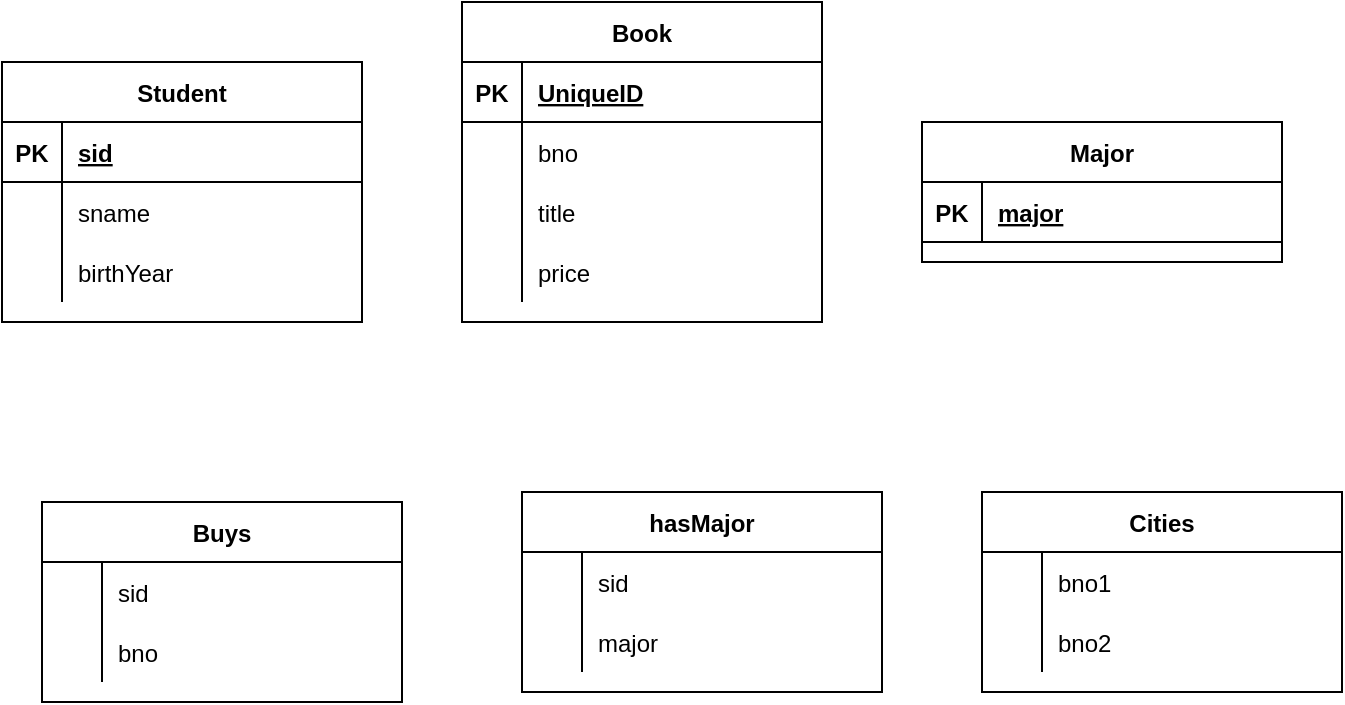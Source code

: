 <mxfile version="20.3.0" type="device"><diagram id="kV_m86KaDCoMdipgZjN0" name="Page-1"><mxGraphModel dx="1024" dy="731" grid="1" gridSize="10" guides="1" tooltips="1" connect="1" arrows="1" fold="1" page="1" pageScale="1" pageWidth="827" pageHeight="1169" math="0" shadow="0"><root><mxCell id="0"/><mxCell id="1" parent="0"/><mxCell id="B6XOdXU4gWW0ji4Sj3sP-22" value="Student" style="shape=table;startSize=30;container=1;collapsible=1;childLayout=tableLayout;fixedRows=1;rowLines=0;fontStyle=1;align=center;resizeLast=1;" vertex="1" parent="1"><mxGeometry x="50" y="120" width="180" height="130" as="geometry"/></mxCell><mxCell id="B6XOdXU4gWW0ji4Sj3sP-23" value="" style="shape=tableRow;horizontal=0;startSize=0;swimlaneHead=0;swimlaneBody=0;fillColor=none;collapsible=0;dropTarget=0;points=[[0,0.5],[1,0.5]];portConstraint=eastwest;top=0;left=0;right=0;bottom=1;" vertex="1" parent="B6XOdXU4gWW0ji4Sj3sP-22"><mxGeometry y="30" width="180" height="30" as="geometry"/></mxCell><mxCell id="B6XOdXU4gWW0ji4Sj3sP-24" value="PK" style="shape=partialRectangle;connectable=0;fillColor=none;top=0;left=0;bottom=0;right=0;fontStyle=1;overflow=hidden;" vertex="1" parent="B6XOdXU4gWW0ji4Sj3sP-23"><mxGeometry width="30" height="30" as="geometry"><mxRectangle width="30" height="30" as="alternateBounds"/></mxGeometry></mxCell><mxCell id="B6XOdXU4gWW0ji4Sj3sP-25" value="sid" style="shape=partialRectangle;connectable=0;fillColor=none;top=0;left=0;bottom=0;right=0;align=left;spacingLeft=6;fontStyle=5;overflow=hidden;" vertex="1" parent="B6XOdXU4gWW0ji4Sj3sP-23"><mxGeometry x="30" width="150" height="30" as="geometry"><mxRectangle width="150" height="30" as="alternateBounds"/></mxGeometry></mxCell><mxCell id="B6XOdXU4gWW0ji4Sj3sP-26" value="" style="shape=tableRow;horizontal=0;startSize=0;swimlaneHead=0;swimlaneBody=0;fillColor=none;collapsible=0;dropTarget=0;points=[[0,0.5],[1,0.5]];portConstraint=eastwest;top=0;left=0;right=0;bottom=0;" vertex="1" parent="B6XOdXU4gWW0ji4Sj3sP-22"><mxGeometry y="60" width="180" height="30" as="geometry"/></mxCell><mxCell id="B6XOdXU4gWW0ji4Sj3sP-27" value="" style="shape=partialRectangle;connectable=0;fillColor=none;top=0;left=0;bottom=0;right=0;editable=1;overflow=hidden;" vertex="1" parent="B6XOdXU4gWW0ji4Sj3sP-26"><mxGeometry width="30" height="30" as="geometry"><mxRectangle width="30" height="30" as="alternateBounds"/></mxGeometry></mxCell><mxCell id="B6XOdXU4gWW0ji4Sj3sP-28" value="sname" style="shape=partialRectangle;connectable=0;fillColor=none;top=0;left=0;bottom=0;right=0;align=left;spacingLeft=6;overflow=hidden;" vertex="1" parent="B6XOdXU4gWW0ji4Sj3sP-26"><mxGeometry x="30" width="150" height="30" as="geometry"><mxRectangle width="150" height="30" as="alternateBounds"/></mxGeometry></mxCell><mxCell id="B6XOdXU4gWW0ji4Sj3sP-29" value="" style="shape=tableRow;horizontal=0;startSize=0;swimlaneHead=0;swimlaneBody=0;fillColor=none;collapsible=0;dropTarget=0;points=[[0,0.5],[1,0.5]];portConstraint=eastwest;top=0;left=0;right=0;bottom=0;" vertex="1" parent="B6XOdXU4gWW0ji4Sj3sP-22"><mxGeometry y="90" width="180" height="30" as="geometry"/></mxCell><mxCell id="B6XOdXU4gWW0ji4Sj3sP-30" value="" style="shape=partialRectangle;connectable=0;fillColor=none;top=0;left=0;bottom=0;right=0;editable=1;overflow=hidden;" vertex="1" parent="B6XOdXU4gWW0ji4Sj3sP-29"><mxGeometry width="30" height="30" as="geometry"><mxRectangle width="30" height="30" as="alternateBounds"/></mxGeometry></mxCell><mxCell id="B6XOdXU4gWW0ji4Sj3sP-31" value="birthYear" style="shape=partialRectangle;connectable=0;fillColor=none;top=0;left=0;bottom=0;right=0;align=left;spacingLeft=6;overflow=hidden;" vertex="1" parent="B6XOdXU4gWW0ji4Sj3sP-29"><mxGeometry x="30" width="150" height="30" as="geometry"><mxRectangle width="150" height="30" as="alternateBounds"/></mxGeometry></mxCell><mxCell id="B6XOdXU4gWW0ji4Sj3sP-48" value="Book" style="shape=table;startSize=30;container=1;collapsible=1;childLayout=tableLayout;fixedRows=1;rowLines=0;fontStyle=1;align=center;resizeLast=1;" vertex="1" parent="1"><mxGeometry x="280" y="90" width="180" height="160" as="geometry"/></mxCell><mxCell id="B6XOdXU4gWW0ji4Sj3sP-49" value="" style="shape=tableRow;horizontal=0;startSize=0;swimlaneHead=0;swimlaneBody=0;fillColor=none;collapsible=0;dropTarget=0;points=[[0,0.5],[1,0.5]];portConstraint=eastwest;top=0;left=0;right=0;bottom=1;" vertex="1" parent="B6XOdXU4gWW0ji4Sj3sP-48"><mxGeometry y="30" width="180" height="30" as="geometry"/></mxCell><mxCell id="B6XOdXU4gWW0ji4Sj3sP-50" value="PK" style="shape=partialRectangle;connectable=0;fillColor=none;top=0;left=0;bottom=0;right=0;fontStyle=1;overflow=hidden;" vertex="1" parent="B6XOdXU4gWW0ji4Sj3sP-49"><mxGeometry width="30" height="30" as="geometry"><mxRectangle width="30" height="30" as="alternateBounds"/></mxGeometry></mxCell><mxCell id="B6XOdXU4gWW0ji4Sj3sP-51" value="UniqueID" style="shape=partialRectangle;connectable=0;fillColor=none;top=0;left=0;bottom=0;right=0;align=left;spacingLeft=6;fontStyle=5;overflow=hidden;" vertex="1" parent="B6XOdXU4gWW0ji4Sj3sP-49"><mxGeometry x="30" width="150" height="30" as="geometry"><mxRectangle width="150" height="30" as="alternateBounds"/></mxGeometry></mxCell><mxCell id="B6XOdXU4gWW0ji4Sj3sP-52" value="" style="shape=tableRow;horizontal=0;startSize=0;swimlaneHead=0;swimlaneBody=0;fillColor=none;collapsible=0;dropTarget=0;points=[[0,0.5],[1,0.5]];portConstraint=eastwest;top=0;left=0;right=0;bottom=0;" vertex="1" parent="B6XOdXU4gWW0ji4Sj3sP-48"><mxGeometry y="60" width="180" height="30" as="geometry"/></mxCell><mxCell id="B6XOdXU4gWW0ji4Sj3sP-53" value="" style="shape=partialRectangle;connectable=0;fillColor=none;top=0;left=0;bottom=0;right=0;editable=1;overflow=hidden;" vertex="1" parent="B6XOdXU4gWW0ji4Sj3sP-52"><mxGeometry width="30" height="30" as="geometry"><mxRectangle width="30" height="30" as="alternateBounds"/></mxGeometry></mxCell><mxCell id="B6XOdXU4gWW0ji4Sj3sP-54" value="bno" style="shape=partialRectangle;connectable=0;fillColor=none;top=0;left=0;bottom=0;right=0;align=left;spacingLeft=6;overflow=hidden;" vertex="1" parent="B6XOdXU4gWW0ji4Sj3sP-52"><mxGeometry x="30" width="150" height="30" as="geometry"><mxRectangle width="150" height="30" as="alternateBounds"/></mxGeometry></mxCell><mxCell id="B6XOdXU4gWW0ji4Sj3sP-55" value="" style="shape=tableRow;horizontal=0;startSize=0;swimlaneHead=0;swimlaneBody=0;fillColor=none;collapsible=0;dropTarget=0;points=[[0,0.5],[1,0.5]];portConstraint=eastwest;top=0;left=0;right=0;bottom=0;" vertex="1" parent="B6XOdXU4gWW0ji4Sj3sP-48"><mxGeometry y="90" width="180" height="30" as="geometry"/></mxCell><mxCell id="B6XOdXU4gWW0ji4Sj3sP-56" value="" style="shape=partialRectangle;connectable=0;fillColor=none;top=0;left=0;bottom=0;right=0;editable=1;overflow=hidden;" vertex="1" parent="B6XOdXU4gWW0ji4Sj3sP-55"><mxGeometry width="30" height="30" as="geometry"><mxRectangle width="30" height="30" as="alternateBounds"/></mxGeometry></mxCell><mxCell id="B6XOdXU4gWW0ji4Sj3sP-57" value="title" style="shape=partialRectangle;connectable=0;fillColor=none;top=0;left=0;bottom=0;right=0;align=left;spacingLeft=6;overflow=hidden;" vertex="1" parent="B6XOdXU4gWW0ji4Sj3sP-55"><mxGeometry x="30" width="150" height="30" as="geometry"><mxRectangle width="150" height="30" as="alternateBounds"/></mxGeometry></mxCell><mxCell id="B6XOdXU4gWW0ji4Sj3sP-58" value="" style="shape=tableRow;horizontal=0;startSize=0;swimlaneHead=0;swimlaneBody=0;fillColor=none;collapsible=0;dropTarget=0;points=[[0,0.5],[1,0.5]];portConstraint=eastwest;top=0;left=0;right=0;bottom=0;" vertex="1" parent="B6XOdXU4gWW0ji4Sj3sP-48"><mxGeometry y="120" width="180" height="30" as="geometry"/></mxCell><mxCell id="B6XOdXU4gWW0ji4Sj3sP-59" value="" style="shape=partialRectangle;connectable=0;fillColor=none;top=0;left=0;bottom=0;right=0;editable=1;overflow=hidden;" vertex="1" parent="B6XOdXU4gWW0ji4Sj3sP-58"><mxGeometry width="30" height="30" as="geometry"><mxRectangle width="30" height="30" as="alternateBounds"/></mxGeometry></mxCell><mxCell id="B6XOdXU4gWW0ji4Sj3sP-60" value="price" style="shape=partialRectangle;connectable=0;fillColor=none;top=0;left=0;bottom=0;right=0;align=left;spacingLeft=6;overflow=hidden;" vertex="1" parent="B6XOdXU4gWW0ji4Sj3sP-58"><mxGeometry x="30" width="150" height="30" as="geometry"><mxRectangle width="150" height="30" as="alternateBounds"/></mxGeometry></mxCell><mxCell id="B6XOdXU4gWW0ji4Sj3sP-61" value="Buys" style="shape=table;startSize=30;container=1;collapsible=1;childLayout=tableLayout;fixedRows=1;rowLines=0;fontStyle=1;align=center;resizeLast=1;" vertex="1" parent="1"><mxGeometry x="70" y="340" width="180" height="100" as="geometry"/></mxCell><mxCell id="B6XOdXU4gWW0ji4Sj3sP-65" value="" style="shape=tableRow;horizontal=0;startSize=0;swimlaneHead=0;swimlaneBody=0;fillColor=none;collapsible=0;dropTarget=0;points=[[0,0.5],[1,0.5]];portConstraint=eastwest;top=0;left=0;right=0;bottom=0;" vertex="1" parent="B6XOdXU4gWW0ji4Sj3sP-61"><mxGeometry y="30" width="180" height="30" as="geometry"/></mxCell><mxCell id="B6XOdXU4gWW0ji4Sj3sP-66" value="" style="shape=partialRectangle;connectable=0;fillColor=none;top=0;left=0;bottom=0;right=0;editable=1;overflow=hidden;" vertex="1" parent="B6XOdXU4gWW0ji4Sj3sP-65"><mxGeometry width="30" height="30" as="geometry"><mxRectangle width="30" height="30" as="alternateBounds"/></mxGeometry></mxCell><mxCell id="B6XOdXU4gWW0ji4Sj3sP-67" value="sid" style="shape=partialRectangle;connectable=0;fillColor=none;top=0;left=0;bottom=0;right=0;align=left;spacingLeft=6;overflow=hidden;" vertex="1" parent="B6XOdXU4gWW0ji4Sj3sP-65"><mxGeometry x="30" width="150" height="30" as="geometry"><mxRectangle width="150" height="30" as="alternateBounds"/></mxGeometry></mxCell><mxCell id="B6XOdXU4gWW0ji4Sj3sP-68" value="" style="shape=tableRow;horizontal=0;startSize=0;swimlaneHead=0;swimlaneBody=0;fillColor=none;collapsible=0;dropTarget=0;points=[[0,0.5],[1,0.5]];portConstraint=eastwest;top=0;left=0;right=0;bottom=0;" vertex="1" parent="B6XOdXU4gWW0ji4Sj3sP-61"><mxGeometry y="60" width="180" height="30" as="geometry"/></mxCell><mxCell id="B6XOdXU4gWW0ji4Sj3sP-69" value="" style="shape=partialRectangle;connectable=0;fillColor=none;top=0;left=0;bottom=0;right=0;editable=1;overflow=hidden;" vertex="1" parent="B6XOdXU4gWW0ji4Sj3sP-68"><mxGeometry width="30" height="30" as="geometry"><mxRectangle width="30" height="30" as="alternateBounds"/></mxGeometry></mxCell><mxCell id="B6XOdXU4gWW0ji4Sj3sP-70" value="bno" style="shape=partialRectangle;connectable=0;fillColor=none;top=0;left=0;bottom=0;right=0;align=left;spacingLeft=6;overflow=hidden;" vertex="1" parent="B6XOdXU4gWW0ji4Sj3sP-68"><mxGeometry x="30" width="150" height="30" as="geometry"><mxRectangle width="150" height="30" as="alternateBounds"/></mxGeometry></mxCell><mxCell id="B6XOdXU4gWW0ji4Sj3sP-77" value="Major" style="shape=table;startSize=30;container=1;collapsible=1;childLayout=tableLayout;fixedRows=1;rowLines=0;fontStyle=1;align=center;resizeLast=1;" vertex="1" parent="1"><mxGeometry x="510" y="150" width="180" height="70" as="geometry"/></mxCell><mxCell id="B6XOdXU4gWW0ji4Sj3sP-78" value="" style="shape=tableRow;horizontal=0;startSize=0;swimlaneHead=0;swimlaneBody=0;fillColor=none;collapsible=0;dropTarget=0;points=[[0,0.5],[1,0.5]];portConstraint=eastwest;top=0;left=0;right=0;bottom=1;" vertex="1" parent="B6XOdXU4gWW0ji4Sj3sP-77"><mxGeometry y="30" width="180" height="30" as="geometry"/></mxCell><mxCell id="B6XOdXU4gWW0ji4Sj3sP-79" value="PK" style="shape=partialRectangle;connectable=0;fillColor=none;top=0;left=0;bottom=0;right=0;fontStyle=1;overflow=hidden;" vertex="1" parent="B6XOdXU4gWW0ji4Sj3sP-78"><mxGeometry width="30" height="30" as="geometry"><mxRectangle width="30" height="30" as="alternateBounds"/></mxGeometry></mxCell><mxCell id="B6XOdXU4gWW0ji4Sj3sP-80" value="major" style="shape=partialRectangle;connectable=0;fillColor=none;top=0;left=0;bottom=0;right=0;align=left;spacingLeft=6;fontStyle=5;overflow=hidden;" vertex="1" parent="B6XOdXU4gWW0ji4Sj3sP-78"><mxGeometry x="30" width="150" height="30" as="geometry"><mxRectangle width="150" height="30" as="alternateBounds"/></mxGeometry></mxCell><mxCell id="B6XOdXU4gWW0ji4Sj3sP-90" value="hasMajor" style="shape=table;startSize=30;container=1;collapsible=1;childLayout=tableLayout;fixedRows=1;rowLines=0;fontStyle=1;align=center;resizeLast=1;" vertex="1" parent="1"><mxGeometry x="310" y="335" width="180" height="100" as="geometry"/></mxCell><mxCell id="B6XOdXU4gWW0ji4Sj3sP-94" value="" style="shape=tableRow;horizontal=0;startSize=0;swimlaneHead=0;swimlaneBody=0;fillColor=none;collapsible=0;dropTarget=0;points=[[0,0.5],[1,0.5]];portConstraint=eastwest;top=0;left=0;right=0;bottom=0;" vertex="1" parent="B6XOdXU4gWW0ji4Sj3sP-90"><mxGeometry y="30" width="180" height="30" as="geometry"/></mxCell><mxCell id="B6XOdXU4gWW0ji4Sj3sP-95" value="" style="shape=partialRectangle;connectable=0;fillColor=none;top=0;left=0;bottom=0;right=0;editable=1;overflow=hidden;" vertex="1" parent="B6XOdXU4gWW0ji4Sj3sP-94"><mxGeometry width="30" height="30" as="geometry"><mxRectangle width="30" height="30" as="alternateBounds"/></mxGeometry></mxCell><mxCell id="B6XOdXU4gWW0ji4Sj3sP-96" value="sid" style="shape=partialRectangle;connectable=0;fillColor=none;top=0;left=0;bottom=0;right=0;align=left;spacingLeft=6;overflow=hidden;" vertex="1" parent="B6XOdXU4gWW0ji4Sj3sP-94"><mxGeometry x="30" width="150" height="30" as="geometry"><mxRectangle width="150" height="30" as="alternateBounds"/></mxGeometry></mxCell><mxCell id="B6XOdXU4gWW0ji4Sj3sP-97" value="" style="shape=tableRow;horizontal=0;startSize=0;swimlaneHead=0;swimlaneBody=0;fillColor=none;collapsible=0;dropTarget=0;points=[[0,0.5],[1,0.5]];portConstraint=eastwest;top=0;left=0;right=0;bottom=0;" vertex="1" parent="B6XOdXU4gWW0ji4Sj3sP-90"><mxGeometry y="60" width="180" height="30" as="geometry"/></mxCell><mxCell id="B6XOdXU4gWW0ji4Sj3sP-98" value="" style="shape=partialRectangle;connectable=0;fillColor=none;top=0;left=0;bottom=0;right=0;editable=1;overflow=hidden;" vertex="1" parent="B6XOdXU4gWW0ji4Sj3sP-97"><mxGeometry width="30" height="30" as="geometry"><mxRectangle width="30" height="30" as="alternateBounds"/></mxGeometry></mxCell><mxCell id="B6XOdXU4gWW0ji4Sj3sP-99" value="major" style="shape=partialRectangle;connectable=0;fillColor=none;top=0;left=0;bottom=0;right=0;align=left;spacingLeft=6;overflow=hidden;" vertex="1" parent="B6XOdXU4gWW0ji4Sj3sP-97"><mxGeometry x="30" width="150" height="30" as="geometry"><mxRectangle width="150" height="30" as="alternateBounds"/></mxGeometry></mxCell><mxCell id="B6XOdXU4gWW0ji4Sj3sP-103" value="Cities" style="shape=table;startSize=30;container=1;collapsible=1;childLayout=tableLayout;fixedRows=1;rowLines=0;fontStyle=1;align=center;resizeLast=1;" vertex="1" parent="1"><mxGeometry x="540" y="335" width="180" height="100" as="geometry"/></mxCell><mxCell id="B6XOdXU4gWW0ji4Sj3sP-107" value="" style="shape=tableRow;horizontal=0;startSize=0;swimlaneHead=0;swimlaneBody=0;fillColor=none;collapsible=0;dropTarget=0;points=[[0,0.5],[1,0.5]];portConstraint=eastwest;top=0;left=0;right=0;bottom=0;" vertex="1" parent="B6XOdXU4gWW0ji4Sj3sP-103"><mxGeometry y="30" width="180" height="30" as="geometry"/></mxCell><mxCell id="B6XOdXU4gWW0ji4Sj3sP-108" value="" style="shape=partialRectangle;connectable=0;fillColor=none;top=0;left=0;bottom=0;right=0;editable=1;overflow=hidden;" vertex="1" parent="B6XOdXU4gWW0ji4Sj3sP-107"><mxGeometry width="30" height="30" as="geometry"><mxRectangle width="30" height="30" as="alternateBounds"/></mxGeometry></mxCell><mxCell id="B6XOdXU4gWW0ji4Sj3sP-109" value="bno1" style="shape=partialRectangle;connectable=0;fillColor=none;top=0;left=0;bottom=0;right=0;align=left;spacingLeft=6;overflow=hidden;" vertex="1" parent="B6XOdXU4gWW0ji4Sj3sP-107"><mxGeometry x="30" width="150" height="30" as="geometry"><mxRectangle width="150" height="30" as="alternateBounds"/></mxGeometry></mxCell><mxCell id="B6XOdXU4gWW0ji4Sj3sP-110" value="" style="shape=tableRow;horizontal=0;startSize=0;swimlaneHead=0;swimlaneBody=0;fillColor=none;collapsible=0;dropTarget=0;points=[[0,0.5],[1,0.5]];portConstraint=eastwest;top=0;left=0;right=0;bottom=0;" vertex="1" parent="B6XOdXU4gWW0ji4Sj3sP-103"><mxGeometry y="60" width="180" height="30" as="geometry"/></mxCell><mxCell id="B6XOdXU4gWW0ji4Sj3sP-111" value="" style="shape=partialRectangle;connectable=0;fillColor=none;top=0;left=0;bottom=0;right=0;editable=1;overflow=hidden;" vertex="1" parent="B6XOdXU4gWW0ji4Sj3sP-110"><mxGeometry width="30" height="30" as="geometry"><mxRectangle width="30" height="30" as="alternateBounds"/></mxGeometry></mxCell><mxCell id="B6XOdXU4gWW0ji4Sj3sP-112" value="bno2" style="shape=partialRectangle;connectable=0;fillColor=none;top=0;left=0;bottom=0;right=0;align=left;spacingLeft=6;overflow=hidden;" vertex="1" parent="B6XOdXU4gWW0ji4Sj3sP-110"><mxGeometry x="30" width="150" height="30" as="geometry"><mxRectangle width="150" height="30" as="alternateBounds"/></mxGeometry></mxCell></root></mxGraphModel></diagram></mxfile>